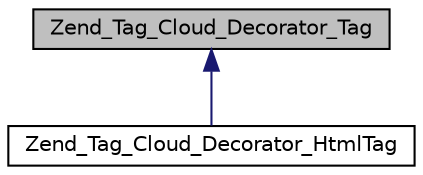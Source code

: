 digraph G
{
  edge [fontname="Helvetica",fontsize="10",labelfontname="Helvetica",labelfontsize="10"];
  node [fontname="Helvetica",fontsize="10",shape=record];
  Node1 [label="Zend_Tag_Cloud_Decorator_Tag",height=0.2,width=0.4,color="black", fillcolor="grey75", style="filled" fontcolor="black"];
  Node1 -> Node2 [dir="back",color="midnightblue",fontsize="10",style="solid",fontname="Helvetica"];
  Node2 [label="Zend_Tag_Cloud_Decorator_HtmlTag",height=0.2,width=0.4,color="black", fillcolor="white", style="filled",URL="$class_zend___tag___cloud___decorator___html_tag.html"];
}
